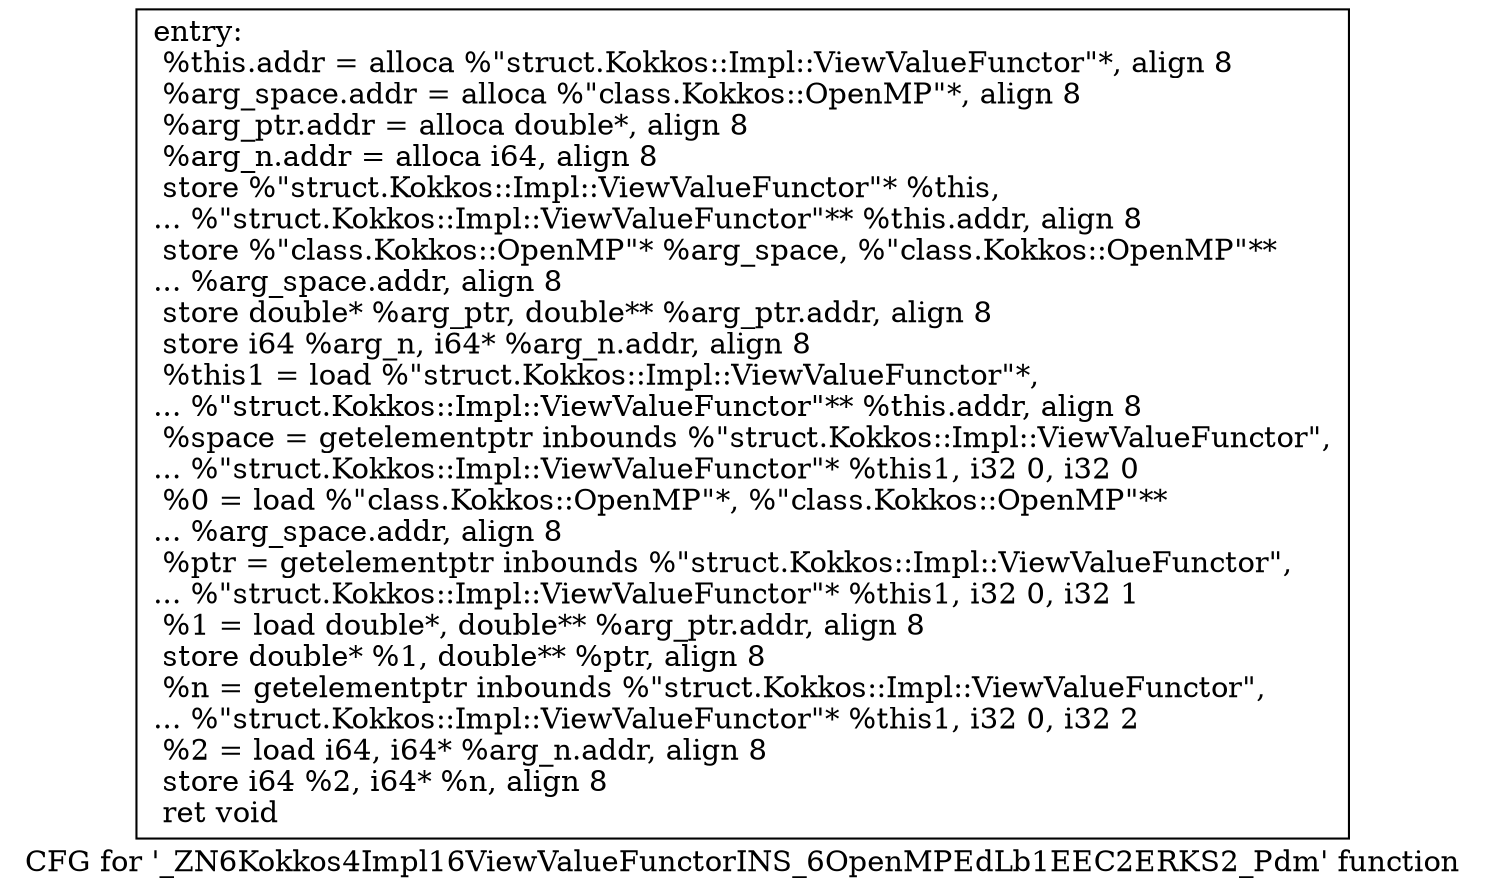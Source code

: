 digraph "CFG for '_ZN6Kokkos4Impl16ViewValueFunctorINS_6OpenMPEdLb1EEC2ERKS2_Pdm' function" {
	label="CFG for '_ZN6Kokkos4Impl16ViewValueFunctorINS_6OpenMPEdLb1EEC2ERKS2_Pdm' function";

	Node0x5e5a8c0 [shape=record,label="{entry:\l  %this.addr = alloca %\"struct.Kokkos::Impl::ViewValueFunctor\"*, align 8\l  %arg_space.addr = alloca %\"class.Kokkos::OpenMP\"*, align 8\l  %arg_ptr.addr = alloca double*, align 8\l  %arg_n.addr = alloca i64, align 8\l  store %\"struct.Kokkos::Impl::ViewValueFunctor\"* %this,\l... %\"struct.Kokkos::Impl::ViewValueFunctor\"** %this.addr, align 8\l  store %\"class.Kokkos::OpenMP\"* %arg_space, %\"class.Kokkos::OpenMP\"**\l... %arg_space.addr, align 8\l  store double* %arg_ptr, double** %arg_ptr.addr, align 8\l  store i64 %arg_n, i64* %arg_n.addr, align 8\l  %this1 = load %\"struct.Kokkos::Impl::ViewValueFunctor\"*,\l... %\"struct.Kokkos::Impl::ViewValueFunctor\"** %this.addr, align 8\l  %space = getelementptr inbounds %\"struct.Kokkos::Impl::ViewValueFunctor\",\l... %\"struct.Kokkos::Impl::ViewValueFunctor\"* %this1, i32 0, i32 0\l  %0 = load %\"class.Kokkos::OpenMP\"*, %\"class.Kokkos::OpenMP\"**\l... %arg_space.addr, align 8\l  %ptr = getelementptr inbounds %\"struct.Kokkos::Impl::ViewValueFunctor\",\l... %\"struct.Kokkos::Impl::ViewValueFunctor\"* %this1, i32 0, i32 1\l  %1 = load double*, double** %arg_ptr.addr, align 8\l  store double* %1, double** %ptr, align 8\l  %n = getelementptr inbounds %\"struct.Kokkos::Impl::ViewValueFunctor\",\l... %\"struct.Kokkos::Impl::ViewValueFunctor\"* %this1, i32 0, i32 2\l  %2 = load i64, i64* %arg_n.addr, align 8\l  store i64 %2, i64* %n, align 8\l  ret void\l}"];
}

